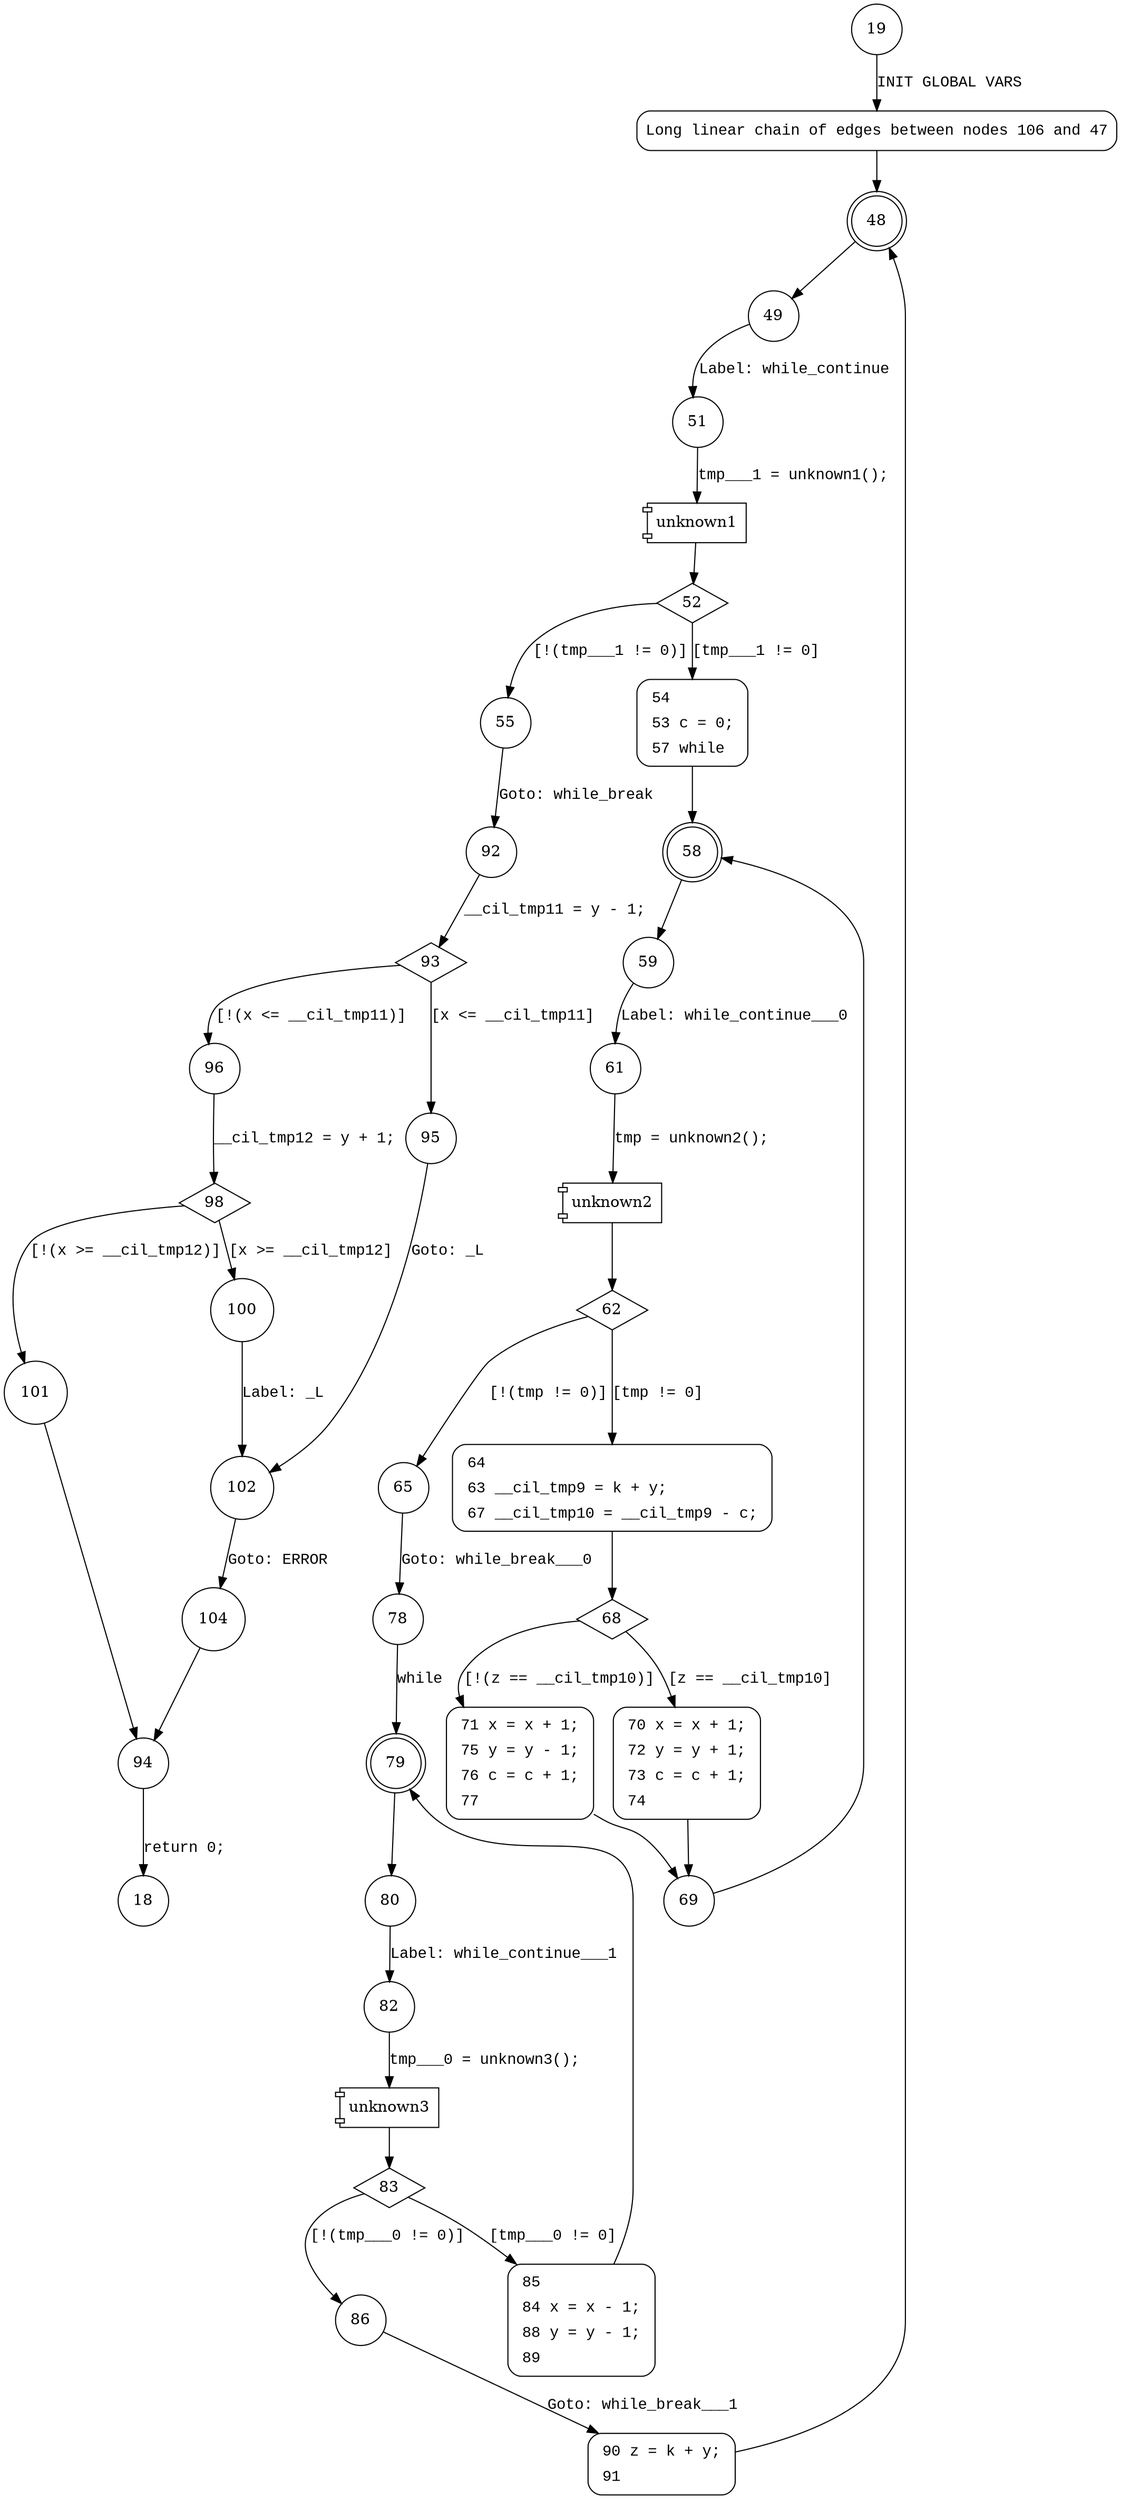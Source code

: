digraph main {
19 [shape="circle"]
106 [shape="circle"]
48 [shape="doublecircle"]
49 [shape="circle"]
51 [shape="circle"]
52 [shape="diamond"]
55 [shape="circle"]
54 [shape="circle"]
58 [shape="doublecircle"]
59 [shape="circle"]
61 [shape="circle"]
62 [shape="diamond"]
65 [shape="circle"]
64 [shape="circle"]
68 [shape="diamond"]
71 [shape="circle"]
70 [shape="circle"]
69 [shape="circle"]
78 [shape="circle"]
79 [shape="doublecircle"]
80 [shape="circle"]
82 [shape="circle"]
83 [shape="diamond"]
86 [shape="circle"]
85 [shape="circle"]
90 [shape="circle"]
92 [shape="circle"]
93 [shape="diamond"]
96 [shape="circle"]
95 [shape="circle"]
102 [shape="circle"]
104 [shape="circle"]
94 [shape="circle"]
18 [shape="circle"]
98 [shape="diamond"]
101 [shape="circle"]
100 [shape="circle"]
106 [style="filled,bold" penwidth="1" fillcolor="white" fontname="Courier New" shape="Mrecord" label="Long linear chain of edges between nodes 106 and 47"]
106 -> 48[label=""]
54 [style="filled,bold" penwidth="1" fillcolor="white" fontname="Courier New" shape="Mrecord" label=<<table border="0" cellborder="0" cellpadding="3" bgcolor="white"><tr><td align="right">54</td><td align="left"></td></tr><tr><td align="right">53</td><td align="left">c = 0;</td></tr><tr><td align="right">57</td><td align="left">while</td></tr></table>>]
54 -> 58[label=""]
64 [style="filled,bold" penwidth="1" fillcolor="white" fontname="Courier New" shape="Mrecord" label=<<table border="0" cellborder="0" cellpadding="3" bgcolor="white"><tr><td align="right">64</td><td align="left"></td></tr><tr><td align="right">63</td><td align="left">__cil_tmp9 = k + y;</td></tr><tr><td align="right">67</td><td align="left">__cil_tmp10 = __cil_tmp9 - c;</td></tr></table>>]
64 -> 68[label=""]
70 [style="filled,bold" penwidth="1" fillcolor="white" fontname="Courier New" shape="Mrecord" label=<<table border="0" cellborder="0" cellpadding="3" bgcolor="white"><tr><td align="right">70</td><td align="left">x = x + 1;</td></tr><tr><td align="right">72</td><td align="left">y = y + 1;</td></tr><tr><td align="right">73</td><td align="left">c = c + 1;</td></tr><tr><td align="right">74</td><td align="left"></td></tr></table>>]
70 -> 69[label=""]
71 [style="filled,bold" penwidth="1" fillcolor="white" fontname="Courier New" shape="Mrecord" label=<<table border="0" cellborder="0" cellpadding="3" bgcolor="white"><tr><td align="right">71</td><td align="left">x = x + 1;</td></tr><tr><td align="right">75</td><td align="left">y = y - 1;</td></tr><tr><td align="right">76</td><td align="left">c = c + 1;</td></tr><tr><td align="right">77</td><td align="left"></td></tr></table>>]
71 -> 69[label=""]
85 [style="filled,bold" penwidth="1" fillcolor="white" fontname="Courier New" shape="Mrecord" label=<<table border="0" cellborder="0" cellpadding="3" bgcolor="white"><tr><td align="right">85</td><td align="left"></td></tr><tr><td align="right">84</td><td align="left">x = x - 1;</td></tr><tr><td align="right">88</td><td align="left">y = y - 1;</td></tr><tr><td align="right">89</td><td align="left"></td></tr></table>>]
85 -> 79[label=""]
90 [style="filled,bold" penwidth="1" fillcolor="white" fontname="Courier New" shape="Mrecord" label=<<table border="0" cellborder="0" cellpadding="3" bgcolor="white"><tr><td align="right">90</td><td align="left">z = k + y;</td></tr><tr><td align="right">91</td><td align="left"></td></tr></table>>]
90 -> 48[label=""]
19 -> 106 [label="INIT GLOBAL VARS" fontname="Courier New"]
48 -> 49 [label="" fontname="Courier New"]
100001 [shape="component" label="unknown1"]
51 -> 100001 [label="tmp___1 = unknown1();" fontname="Courier New"]
100001 -> 52 [label="" fontname="Courier New"]
52 -> 55 [label="[!(tmp___1 != 0)]" fontname="Courier New"]
52 -> 54 [label="[tmp___1 != 0]" fontname="Courier New"]
58 -> 59 [label="" fontname="Courier New"]
100002 [shape="component" label="unknown2"]
61 -> 100002 [label="tmp = unknown2();" fontname="Courier New"]
100002 -> 62 [label="" fontname="Courier New"]
62 -> 65 [label="[!(tmp != 0)]" fontname="Courier New"]
62 -> 64 [label="[tmp != 0]" fontname="Courier New"]
68 -> 71 [label="[!(z == __cil_tmp10)]" fontname="Courier New"]
68 -> 70 [label="[z == __cil_tmp10]" fontname="Courier New"]
69 -> 58 [label="" fontname="Courier New"]
65 -> 78 [label="Goto: while_break___0" fontname="Courier New"]
79 -> 80 [label="" fontname="Courier New"]
100003 [shape="component" label="unknown3"]
82 -> 100003 [label="tmp___0 = unknown3();" fontname="Courier New"]
100003 -> 83 [label="" fontname="Courier New"]
83 -> 86 [label="[!(tmp___0 != 0)]" fontname="Courier New"]
83 -> 85 [label="[tmp___0 != 0]" fontname="Courier New"]
86 -> 90 [label="Goto: while_break___1" fontname="Courier New"]
55 -> 92 [label="Goto: while_break" fontname="Courier New"]
93 -> 96 [label="[!(x <= __cil_tmp11)]" fontname="Courier New"]
93 -> 95 [label="[x <= __cil_tmp11]" fontname="Courier New"]
102 -> 104 [label="Goto: ERROR" fontname="Courier New"]
94 -> 18 [label="return 0;" fontname="Courier New"]
98 -> 101 [label="[!(x >= __cil_tmp12)]" fontname="Courier New"]
98 -> 100 [label="[x >= __cil_tmp12]" fontname="Courier New"]
101 -> 94 [label="" fontname="Courier New"]
49 -> 51 [label="Label: while_continue" fontname="Courier New"]
59 -> 61 [label="Label: while_continue___0" fontname="Courier New"]
78 -> 79 [label="while" fontname="Courier New"]
80 -> 82 [label="Label: while_continue___1" fontname="Courier New"]
92 -> 93 [label="__cil_tmp11 = y - 1;" fontname="Courier New"]
95 -> 102 [label="Goto: _L" fontname="Courier New"]
104 -> 94 [label="" fontname="Courier New"]
96 -> 98 [label="__cil_tmp12 = y + 1;" fontname="Courier New"]
100 -> 102 [label="Label: _L" fontname="Courier New"]
}